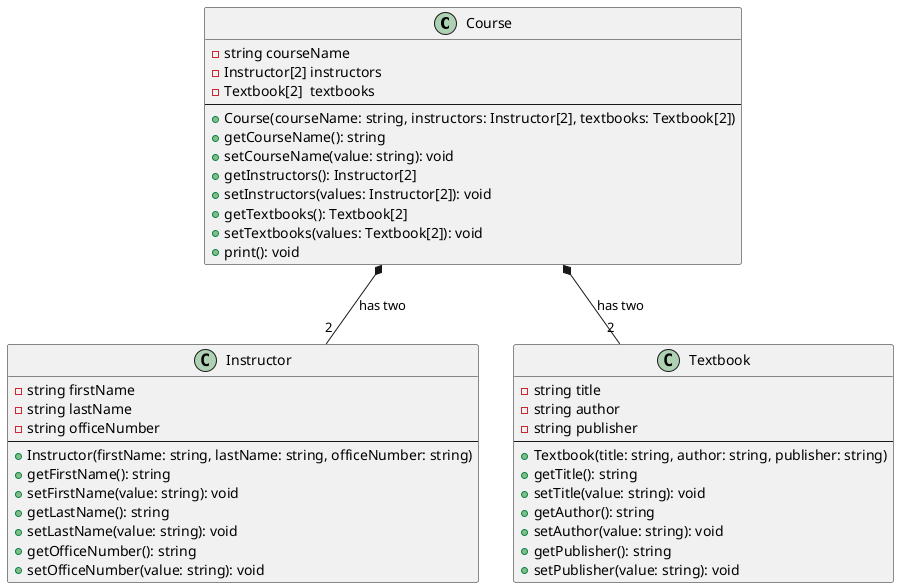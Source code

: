 @startuml
top to bottom direction

class Course {
  - string courseName
  - Instructor[2] instructors
  - Textbook[2]  textbooks
  --
  + Course(courseName: string, instructors: Instructor[2], textbooks: Textbook[2])
  + getCourseName(): string
  + setCourseName(value: string): void
  + getInstructors(): Instructor[2]
  + setInstructors(values: Instructor[2]): void
  + getTextbooks(): Textbook[2]
  + setTextbooks(values: Textbook[2]): void
  + print(): void
}

class Instructor {
  - string firstName
  - string lastName
  - string officeNumber
  --
  + Instructor(firstName: string, lastName: string, officeNumber: string)
  + getFirstName(): string
  + setFirstName(value: string): void
  + getLastName(): string
  + setLastName(value: string): void
  + getOfficeNumber(): string
  + setOfficeNumber(value: string): void
}

class Textbook {
  - string title
  - string author
  - string publisher
  --
  + Textbook(title: string, author: string, publisher: string)
  + getTitle(): string
  + setTitle(value: string): void
  + getAuthor(): string
  + setAuthor(value: string): void
  + getPublisher(): string
  + setPublisher(value: string): void
}

Course *-- "2" Instructor : has two
Course *-- "2" Textbook   : has two
@enduml
